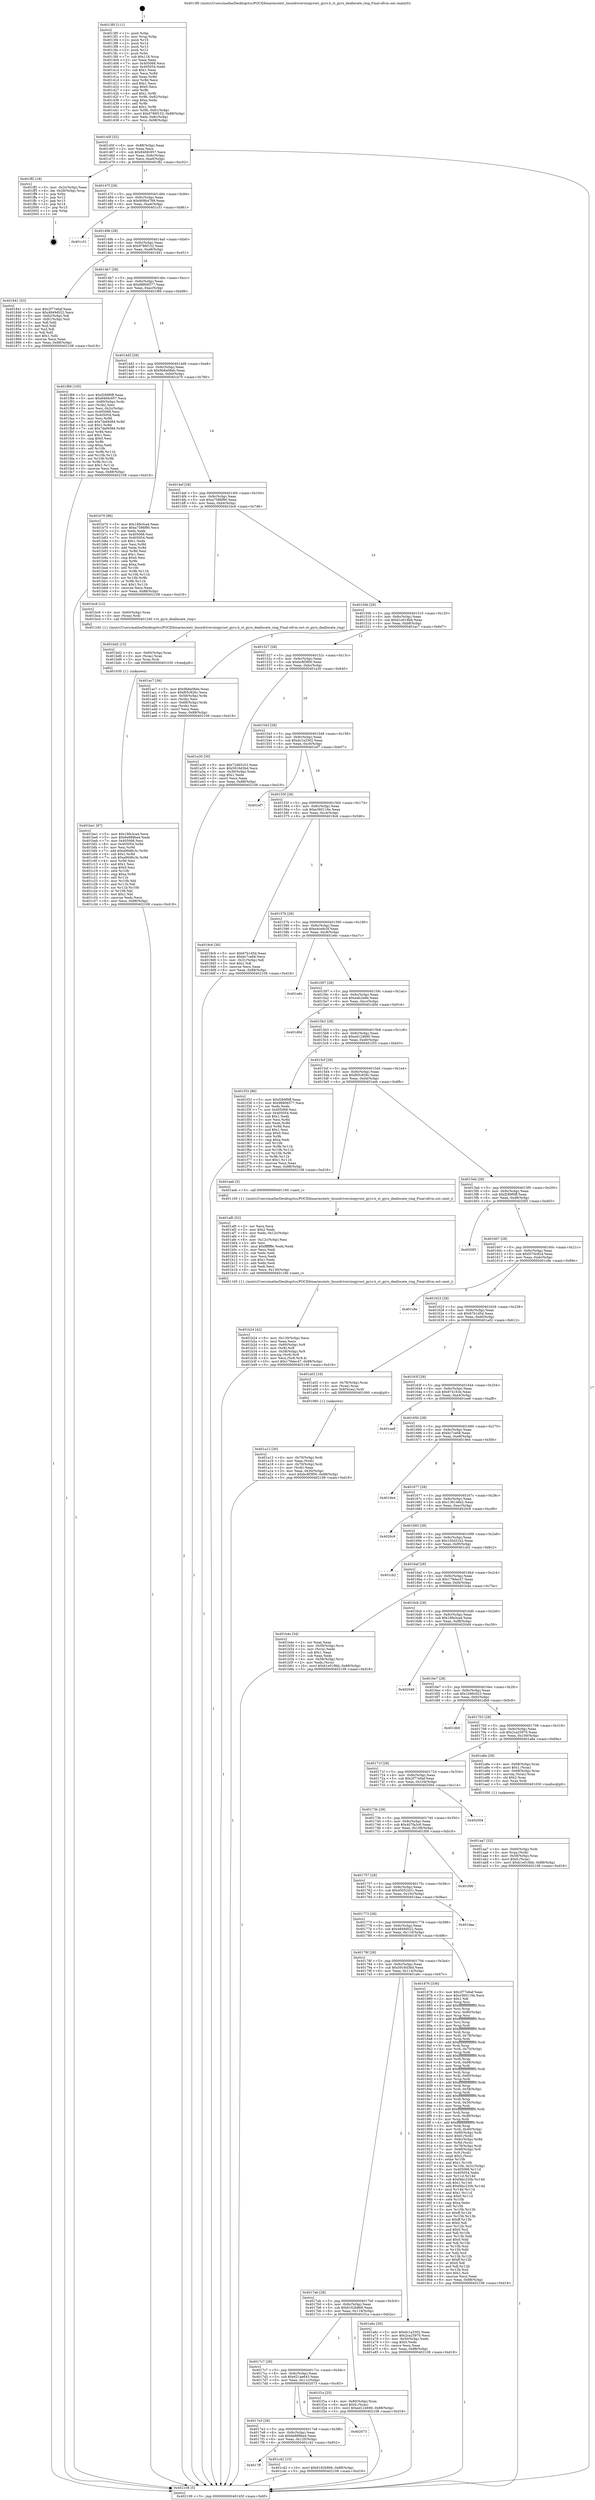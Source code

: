 digraph "0x4013f0" {
  label = "0x4013f0 (/mnt/c/Users/mathe/Desktop/tcc/POCII/binaries/extr_linuxdriversiiogyrost_gyro.h_st_gyro_deallocate_ring_Final-ollvm.out::main(0))"
  labelloc = "t"
  node[shape=record]

  Entry [label="",width=0.3,height=0.3,shape=circle,fillcolor=black,style=filled]
  "0x40145f" [label="{
     0x40145f [32]\l
     | [instrs]\l
     &nbsp;&nbsp;0x40145f \<+6\>: mov -0x88(%rbp),%eax\l
     &nbsp;&nbsp;0x401465 \<+2\>: mov %eax,%ecx\l
     &nbsp;&nbsp;0x401467 \<+6\>: sub $0x8469c957,%ecx\l
     &nbsp;&nbsp;0x40146d \<+6\>: mov %eax,-0x9c(%rbp)\l
     &nbsp;&nbsp;0x401473 \<+6\>: mov %ecx,-0xa0(%rbp)\l
     &nbsp;&nbsp;0x401479 \<+6\>: je 0000000000401ff2 \<main+0xc02\>\l
  }"]
  "0x401ff2" [label="{
     0x401ff2 [18]\l
     | [instrs]\l
     &nbsp;&nbsp;0x401ff2 \<+3\>: mov -0x2c(%rbp),%eax\l
     &nbsp;&nbsp;0x401ff5 \<+4\>: lea -0x28(%rbp),%rsp\l
     &nbsp;&nbsp;0x401ff9 \<+1\>: pop %rbx\l
     &nbsp;&nbsp;0x401ffa \<+2\>: pop %r12\l
     &nbsp;&nbsp;0x401ffc \<+2\>: pop %r13\l
     &nbsp;&nbsp;0x401ffe \<+2\>: pop %r14\l
     &nbsp;&nbsp;0x402000 \<+2\>: pop %r15\l
     &nbsp;&nbsp;0x402002 \<+1\>: pop %rbp\l
     &nbsp;&nbsp;0x402003 \<+1\>: ret\l
  }"]
  "0x40147f" [label="{
     0x40147f [28]\l
     | [instrs]\l
     &nbsp;&nbsp;0x40147f \<+5\>: jmp 0000000000401484 \<main+0x94\>\l
     &nbsp;&nbsp;0x401484 \<+6\>: mov -0x9c(%rbp),%eax\l
     &nbsp;&nbsp;0x40148a \<+5\>: sub $0x909b4789,%eax\l
     &nbsp;&nbsp;0x40148f \<+6\>: mov %eax,-0xa4(%rbp)\l
     &nbsp;&nbsp;0x401495 \<+6\>: je 0000000000401c51 \<main+0x861\>\l
  }"]
  Exit [label="",width=0.3,height=0.3,shape=circle,fillcolor=black,style=filled,peripheries=2]
  "0x401c51" [label="{
     0x401c51\l
  }", style=dashed]
  "0x40149b" [label="{
     0x40149b [28]\l
     | [instrs]\l
     &nbsp;&nbsp;0x40149b \<+5\>: jmp 00000000004014a0 \<main+0xb0\>\l
     &nbsp;&nbsp;0x4014a0 \<+6\>: mov -0x9c(%rbp),%eax\l
     &nbsp;&nbsp;0x4014a6 \<+5\>: sub $0x9786f152,%eax\l
     &nbsp;&nbsp;0x4014ab \<+6\>: mov %eax,-0xa8(%rbp)\l
     &nbsp;&nbsp;0x4014b1 \<+6\>: je 0000000000401841 \<main+0x451\>\l
  }"]
  "0x4017ff" [label="{
     0x4017ff\l
  }", style=dashed]
  "0x401841" [label="{
     0x401841 [53]\l
     | [instrs]\l
     &nbsp;&nbsp;0x401841 \<+5\>: mov $0x2f77e6af,%eax\l
     &nbsp;&nbsp;0x401846 \<+5\>: mov $0x4849d022,%ecx\l
     &nbsp;&nbsp;0x40184b \<+6\>: mov -0x82(%rbp),%dl\l
     &nbsp;&nbsp;0x401851 \<+7\>: mov -0x81(%rbp),%sil\l
     &nbsp;&nbsp;0x401858 \<+3\>: mov %dl,%dil\l
     &nbsp;&nbsp;0x40185b \<+3\>: and %sil,%dil\l
     &nbsp;&nbsp;0x40185e \<+3\>: xor %sil,%dl\l
     &nbsp;&nbsp;0x401861 \<+3\>: or %dl,%dil\l
     &nbsp;&nbsp;0x401864 \<+4\>: test $0x1,%dil\l
     &nbsp;&nbsp;0x401868 \<+3\>: cmovne %ecx,%eax\l
     &nbsp;&nbsp;0x40186b \<+6\>: mov %eax,-0x88(%rbp)\l
     &nbsp;&nbsp;0x401871 \<+5\>: jmp 0000000000402108 \<main+0xd18\>\l
  }"]
  "0x4014b7" [label="{
     0x4014b7 [28]\l
     | [instrs]\l
     &nbsp;&nbsp;0x4014b7 \<+5\>: jmp 00000000004014bc \<main+0xcc\>\l
     &nbsp;&nbsp;0x4014bc \<+6\>: mov -0x9c(%rbp),%eax\l
     &nbsp;&nbsp;0x4014c2 \<+5\>: sub $0x98806577,%eax\l
     &nbsp;&nbsp;0x4014c7 \<+6\>: mov %eax,-0xac(%rbp)\l
     &nbsp;&nbsp;0x4014cd \<+6\>: je 0000000000401f89 \<main+0xb99\>\l
  }"]
  "0x402108" [label="{
     0x402108 [5]\l
     | [instrs]\l
     &nbsp;&nbsp;0x402108 \<+5\>: jmp 000000000040145f \<main+0x6f\>\l
  }"]
  "0x4013f0" [label="{
     0x4013f0 [111]\l
     | [instrs]\l
     &nbsp;&nbsp;0x4013f0 \<+1\>: push %rbp\l
     &nbsp;&nbsp;0x4013f1 \<+3\>: mov %rsp,%rbp\l
     &nbsp;&nbsp;0x4013f4 \<+2\>: push %r15\l
     &nbsp;&nbsp;0x4013f6 \<+2\>: push %r14\l
     &nbsp;&nbsp;0x4013f8 \<+2\>: push %r13\l
     &nbsp;&nbsp;0x4013fa \<+2\>: push %r12\l
     &nbsp;&nbsp;0x4013fc \<+1\>: push %rbx\l
     &nbsp;&nbsp;0x4013fd \<+7\>: sub $0x118,%rsp\l
     &nbsp;&nbsp;0x401404 \<+2\>: xor %eax,%eax\l
     &nbsp;&nbsp;0x401406 \<+7\>: mov 0x405068,%ecx\l
     &nbsp;&nbsp;0x40140d \<+7\>: mov 0x405054,%edx\l
     &nbsp;&nbsp;0x401414 \<+3\>: sub $0x1,%eax\l
     &nbsp;&nbsp;0x401417 \<+3\>: mov %ecx,%r8d\l
     &nbsp;&nbsp;0x40141a \<+3\>: add %eax,%r8d\l
     &nbsp;&nbsp;0x40141d \<+4\>: imul %r8d,%ecx\l
     &nbsp;&nbsp;0x401421 \<+3\>: and $0x1,%ecx\l
     &nbsp;&nbsp;0x401424 \<+3\>: cmp $0x0,%ecx\l
     &nbsp;&nbsp;0x401427 \<+4\>: sete %r9b\l
     &nbsp;&nbsp;0x40142b \<+4\>: and $0x1,%r9b\l
     &nbsp;&nbsp;0x40142f \<+7\>: mov %r9b,-0x82(%rbp)\l
     &nbsp;&nbsp;0x401436 \<+3\>: cmp $0xa,%edx\l
     &nbsp;&nbsp;0x401439 \<+4\>: setl %r9b\l
     &nbsp;&nbsp;0x40143d \<+4\>: and $0x1,%r9b\l
     &nbsp;&nbsp;0x401441 \<+7\>: mov %r9b,-0x81(%rbp)\l
     &nbsp;&nbsp;0x401448 \<+10\>: movl $0x9786f152,-0x88(%rbp)\l
     &nbsp;&nbsp;0x401452 \<+6\>: mov %edi,-0x8c(%rbp)\l
     &nbsp;&nbsp;0x401458 \<+7\>: mov %rsi,-0x98(%rbp)\l
  }"]
  "0x401c42" [label="{
     0x401c42 [15]\l
     | [instrs]\l
     &nbsp;&nbsp;0x401c42 \<+10\>: movl $0x6162b866,-0x88(%rbp)\l
     &nbsp;&nbsp;0x401c4c \<+5\>: jmp 0000000000402108 \<main+0xd18\>\l
  }"]
  "0x401f89" [label="{
     0x401f89 [105]\l
     | [instrs]\l
     &nbsp;&nbsp;0x401f89 \<+5\>: mov $0xf289f0ff,%eax\l
     &nbsp;&nbsp;0x401f8e \<+5\>: mov $0x8469c957,%ecx\l
     &nbsp;&nbsp;0x401f93 \<+4\>: mov -0x80(%rbp),%rdx\l
     &nbsp;&nbsp;0x401f97 \<+2\>: mov (%rdx),%esi\l
     &nbsp;&nbsp;0x401f99 \<+3\>: mov %esi,-0x2c(%rbp)\l
     &nbsp;&nbsp;0x401f9c \<+7\>: mov 0x405068,%esi\l
     &nbsp;&nbsp;0x401fa3 \<+7\>: mov 0x405054,%edi\l
     &nbsp;&nbsp;0x401faa \<+3\>: mov %esi,%r8d\l
     &nbsp;&nbsp;0x401fad \<+7\>: add $0x7def4084,%r8d\l
     &nbsp;&nbsp;0x401fb4 \<+4\>: sub $0x1,%r8d\l
     &nbsp;&nbsp;0x401fb8 \<+7\>: sub $0x7def4084,%r8d\l
     &nbsp;&nbsp;0x401fbf \<+4\>: imul %r8d,%esi\l
     &nbsp;&nbsp;0x401fc3 \<+3\>: and $0x1,%esi\l
     &nbsp;&nbsp;0x401fc6 \<+3\>: cmp $0x0,%esi\l
     &nbsp;&nbsp;0x401fc9 \<+4\>: sete %r9b\l
     &nbsp;&nbsp;0x401fcd \<+3\>: cmp $0xa,%edi\l
     &nbsp;&nbsp;0x401fd0 \<+4\>: setl %r10b\l
     &nbsp;&nbsp;0x401fd4 \<+3\>: mov %r9b,%r11b\l
     &nbsp;&nbsp;0x401fd7 \<+3\>: and %r10b,%r11b\l
     &nbsp;&nbsp;0x401fda \<+3\>: xor %r10b,%r9b\l
     &nbsp;&nbsp;0x401fdd \<+3\>: or %r9b,%r11b\l
     &nbsp;&nbsp;0x401fe0 \<+4\>: test $0x1,%r11b\l
     &nbsp;&nbsp;0x401fe4 \<+3\>: cmovne %ecx,%eax\l
     &nbsp;&nbsp;0x401fe7 \<+6\>: mov %eax,-0x88(%rbp)\l
     &nbsp;&nbsp;0x401fed \<+5\>: jmp 0000000000402108 \<main+0xd18\>\l
  }"]
  "0x4014d3" [label="{
     0x4014d3 [28]\l
     | [instrs]\l
     &nbsp;&nbsp;0x4014d3 \<+5\>: jmp 00000000004014d8 \<main+0xe8\>\l
     &nbsp;&nbsp;0x4014d8 \<+6\>: mov -0x9c(%rbp),%eax\l
     &nbsp;&nbsp;0x4014de \<+5\>: sub $0x9b8a08eb,%eax\l
     &nbsp;&nbsp;0x4014e3 \<+6\>: mov %eax,-0xb0(%rbp)\l
     &nbsp;&nbsp;0x4014e9 \<+6\>: je 0000000000401b70 \<main+0x780\>\l
  }"]
  "0x4017e3" [label="{
     0x4017e3 [28]\l
     | [instrs]\l
     &nbsp;&nbsp;0x4017e3 \<+5\>: jmp 00000000004017e8 \<main+0x3f8\>\l
     &nbsp;&nbsp;0x4017e8 \<+6\>: mov -0x9c(%rbp),%eax\l
     &nbsp;&nbsp;0x4017ee \<+5\>: sub $0x6e888ba4,%eax\l
     &nbsp;&nbsp;0x4017f3 \<+6\>: mov %eax,-0x120(%rbp)\l
     &nbsp;&nbsp;0x4017f9 \<+6\>: je 0000000000401c42 \<main+0x852\>\l
  }"]
  "0x401b70" [label="{
     0x401b70 [86]\l
     | [instrs]\l
     &nbsp;&nbsp;0x401b70 \<+5\>: mov $0x18fe3ca4,%eax\l
     &nbsp;&nbsp;0x401b75 \<+5\>: mov $0xa7586f90,%ecx\l
     &nbsp;&nbsp;0x401b7a \<+2\>: xor %edx,%edx\l
     &nbsp;&nbsp;0x401b7c \<+7\>: mov 0x405068,%esi\l
     &nbsp;&nbsp;0x401b83 \<+7\>: mov 0x405054,%edi\l
     &nbsp;&nbsp;0x401b8a \<+3\>: sub $0x1,%edx\l
     &nbsp;&nbsp;0x401b8d \<+3\>: mov %esi,%r8d\l
     &nbsp;&nbsp;0x401b90 \<+3\>: add %edx,%r8d\l
     &nbsp;&nbsp;0x401b93 \<+4\>: imul %r8d,%esi\l
     &nbsp;&nbsp;0x401b97 \<+3\>: and $0x1,%esi\l
     &nbsp;&nbsp;0x401b9a \<+3\>: cmp $0x0,%esi\l
     &nbsp;&nbsp;0x401b9d \<+4\>: sete %r9b\l
     &nbsp;&nbsp;0x401ba1 \<+3\>: cmp $0xa,%edi\l
     &nbsp;&nbsp;0x401ba4 \<+4\>: setl %r10b\l
     &nbsp;&nbsp;0x401ba8 \<+3\>: mov %r9b,%r11b\l
     &nbsp;&nbsp;0x401bab \<+3\>: and %r10b,%r11b\l
     &nbsp;&nbsp;0x401bae \<+3\>: xor %r10b,%r9b\l
     &nbsp;&nbsp;0x401bb1 \<+3\>: or %r9b,%r11b\l
     &nbsp;&nbsp;0x401bb4 \<+4\>: test $0x1,%r11b\l
     &nbsp;&nbsp;0x401bb8 \<+3\>: cmovne %ecx,%eax\l
     &nbsp;&nbsp;0x401bbb \<+6\>: mov %eax,-0x88(%rbp)\l
     &nbsp;&nbsp;0x401bc1 \<+5\>: jmp 0000000000402108 \<main+0xd18\>\l
  }"]
  "0x4014ef" [label="{
     0x4014ef [28]\l
     | [instrs]\l
     &nbsp;&nbsp;0x4014ef \<+5\>: jmp 00000000004014f4 \<main+0x104\>\l
     &nbsp;&nbsp;0x4014f4 \<+6\>: mov -0x9c(%rbp),%eax\l
     &nbsp;&nbsp;0x4014fa \<+5\>: sub $0xa7586f90,%eax\l
     &nbsp;&nbsp;0x4014ff \<+6\>: mov %eax,-0xb4(%rbp)\l
     &nbsp;&nbsp;0x401505 \<+6\>: je 0000000000401bc6 \<main+0x7d6\>\l
  }"]
  "0x402073" [label="{
     0x402073\l
  }", style=dashed]
  "0x401bc6" [label="{
     0x401bc6 [12]\l
     | [instrs]\l
     &nbsp;&nbsp;0x401bc6 \<+4\>: mov -0x60(%rbp),%rax\l
     &nbsp;&nbsp;0x401bca \<+3\>: mov (%rax),%rdi\l
     &nbsp;&nbsp;0x401bcd \<+5\>: call 0000000000401240 \<st_gyro_deallocate_ring\>\l
     | [calls]\l
     &nbsp;&nbsp;0x401240 \{1\} (/mnt/c/Users/mathe/Desktop/tcc/POCII/binaries/extr_linuxdriversiiogyrost_gyro.h_st_gyro_deallocate_ring_Final-ollvm.out::st_gyro_deallocate_ring)\l
  }"]
  "0x40150b" [label="{
     0x40150b [28]\l
     | [instrs]\l
     &nbsp;&nbsp;0x40150b \<+5\>: jmp 0000000000401510 \<main+0x120\>\l
     &nbsp;&nbsp;0x401510 \<+6\>: mov -0x9c(%rbp),%eax\l
     &nbsp;&nbsp;0x401516 \<+5\>: sub $0xb1e018bb,%eax\l
     &nbsp;&nbsp;0x40151b \<+6\>: mov %eax,-0xb8(%rbp)\l
     &nbsp;&nbsp;0x401521 \<+6\>: je 0000000000401ac7 \<main+0x6d7\>\l
  }"]
  "0x4017c7" [label="{
     0x4017c7 [28]\l
     | [instrs]\l
     &nbsp;&nbsp;0x4017c7 \<+5\>: jmp 00000000004017cc \<main+0x3dc\>\l
     &nbsp;&nbsp;0x4017cc \<+6\>: mov -0x9c(%rbp),%eax\l
     &nbsp;&nbsp;0x4017d2 \<+5\>: sub $0x621ae643,%eax\l
     &nbsp;&nbsp;0x4017d7 \<+6\>: mov %eax,-0x11c(%rbp)\l
     &nbsp;&nbsp;0x4017dd \<+6\>: je 0000000000402073 \<main+0xc83\>\l
  }"]
  "0x401ac7" [label="{
     0x401ac7 [36]\l
     | [instrs]\l
     &nbsp;&nbsp;0x401ac7 \<+5\>: mov $0x9b8a08eb,%eax\l
     &nbsp;&nbsp;0x401acc \<+5\>: mov $0xf05c826c,%ecx\l
     &nbsp;&nbsp;0x401ad1 \<+4\>: mov -0x58(%rbp),%rdx\l
     &nbsp;&nbsp;0x401ad5 \<+2\>: mov (%rdx),%esi\l
     &nbsp;&nbsp;0x401ad7 \<+4\>: mov -0x68(%rbp),%rdx\l
     &nbsp;&nbsp;0x401adb \<+2\>: cmp (%rdx),%esi\l
     &nbsp;&nbsp;0x401add \<+3\>: cmovl %ecx,%eax\l
     &nbsp;&nbsp;0x401ae0 \<+6\>: mov %eax,-0x88(%rbp)\l
     &nbsp;&nbsp;0x401ae6 \<+5\>: jmp 0000000000402108 \<main+0xd18\>\l
  }"]
  "0x401527" [label="{
     0x401527 [28]\l
     | [instrs]\l
     &nbsp;&nbsp;0x401527 \<+5\>: jmp 000000000040152c \<main+0x13c\>\l
     &nbsp;&nbsp;0x40152c \<+6\>: mov -0x9c(%rbp),%eax\l
     &nbsp;&nbsp;0x401532 \<+5\>: sub $0xbc8f3f00,%eax\l
     &nbsp;&nbsp;0x401537 \<+6\>: mov %eax,-0xbc(%rbp)\l
     &nbsp;&nbsp;0x40153d \<+6\>: je 0000000000401a30 \<main+0x640\>\l
  }"]
  "0x401f1a" [label="{
     0x401f1a [25]\l
     | [instrs]\l
     &nbsp;&nbsp;0x401f1a \<+4\>: mov -0x80(%rbp),%rax\l
     &nbsp;&nbsp;0x401f1e \<+6\>: movl $0x0,(%rax)\l
     &nbsp;&nbsp;0x401f24 \<+10\>: movl $0xed124690,-0x88(%rbp)\l
     &nbsp;&nbsp;0x401f2e \<+5\>: jmp 0000000000402108 \<main+0xd18\>\l
  }"]
  "0x401a30" [label="{
     0x401a30 [30]\l
     | [instrs]\l
     &nbsp;&nbsp;0x401a30 \<+5\>: mov $0x72d65c53,%eax\l
     &nbsp;&nbsp;0x401a35 \<+5\>: mov $0x5916d3bd,%ecx\l
     &nbsp;&nbsp;0x401a3a \<+3\>: mov -0x30(%rbp),%edx\l
     &nbsp;&nbsp;0x401a3d \<+3\>: cmp $0x1,%edx\l
     &nbsp;&nbsp;0x401a40 \<+3\>: cmovl %ecx,%eax\l
     &nbsp;&nbsp;0x401a43 \<+6\>: mov %eax,-0x88(%rbp)\l
     &nbsp;&nbsp;0x401a49 \<+5\>: jmp 0000000000402108 \<main+0xd18\>\l
  }"]
  "0x401543" [label="{
     0x401543 [28]\l
     | [instrs]\l
     &nbsp;&nbsp;0x401543 \<+5\>: jmp 0000000000401548 \<main+0x158\>\l
     &nbsp;&nbsp;0x401548 \<+6\>: mov -0x9c(%rbp),%eax\l
     &nbsp;&nbsp;0x40154e \<+5\>: sub $0xdc1a3302,%eax\l
     &nbsp;&nbsp;0x401553 \<+6\>: mov %eax,-0xc0(%rbp)\l
     &nbsp;&nbsp;0x401559 \<+6\>: je 0000000000401ef7 \<main+0xb07\>\l
  }"]
  "0x401be1" [label="{
     0x401be1 [97]\l
     | [instrs]\l
     &nbsp;&nbsp;0x401be1 \<+5\>: mov $0x18fe3ca4,%ecx\l
     &nbsp;&nbsp;0x401be6 \<+5\>: mov $0x6e888ba4,%edx\l
     &nbsp;&nbsp;0x401beb \<+7\>: mov 0x405068,%esi\l
     &nbsp;&nbsp;0x401bf2 \<+8\>: mov 0x405054,%r8d\l
     &nbsp;&nbsp;0x401bfa \<+3\>: mov %esi,%r9d\l
     &nbsp;&nbsp;0x401bfd \<+7\>: add $0xa90d6c3c,%r9d\l
     &nbsp;&nbsp;0x401c04 \<+4\>: sub $0x1,%r9d\l
     &nbsp;&nbsp;0x401c08 \<+7\>: sub $0xa90d6c3c,%r9d\l
     &nbsp;&nbsp;0x401c0f \<+4\>: imul %r9d,%esi\l
     &nbsp;&nbsp;0x401c13 \<+3\>: and $0x1,%esi\l
     &nbsp;&nbsp;0x401c16 \<+3\>: cmp $0x0,%esi\l
     &nbsp;&nbsp;0x401c19 \<+4\>: sete %r10b\l
     &nbsp;&nbsp;0x401c1d \<+4\>: cmp $0xa,%r8d\l
     &nbsp;&nbsp;0x401c21 \<+4\>: setl %r11b\l
     &nbsp;&nbsp;0x401c25 \<+3\>: mov %r10b,%bl\l
     &nbsp;&nbsp;0x401c28 \<+3\>: and %r11b,%bl\l
     &nbsp;&nbsp;0x401c2b \<+3\>: xor %r11b,%r10b\l
     &nbsp;&nbsp;0x401c2e \<+3\>: or %r10b,%bl\l
     &nbsp;&nbsp;0x401c31 \<+3\>: test $0x1,%bl\l
     &nbsp;&nbsp;0x401c34 \<+3\>: cmovne %edx,%ecx\l
     &nbsp;&nbsp;0x401c37 \<+6\>: mov %ecx,-0x88(%rbp)\l
     &nbsp;&nbsp;0x401c3d \<+5\>: jmp 0000000000402108 \<main+0xd18\>\l
  }"]
  "0x401ef7" [label="{
     0x401ef7\l
  }", style=dashed]
  "0x40155f" [label="{
     0x40155f [28]\l
     | [instrs]\l
     &nbsp;&nbsp;0x40155f \<+5\>: jmp 0000000000401564 \<main+0x174\>\l
     &nbsp;&nbsp;0x401564 \<+6\>: mov -0x9c(%rbp),%eax\l
     &nbsp;&nbsp;0x40156a \<+5\>: sub $0xe360116e,%eax\l
     &nbsp;&nbsp;0x40156f \<+6\>: mov %eax,-0xc4(%rbp)\l
     &nbsp;&nbsp;0x401575 \<+6\>: je 00000000004019c6 \<main+0x5d6\>\l
  }"]
  "0x401bd2" [label="{
     0x401bd2 [15]\l
     | [instrs]\l
     &nbsp;&nbsp;0x401bd2 \<+4\>: mov -0x60(%rbp),%rax\l
     &nbsp;&nbsp;0x401bd6 \<+3\>: mov (%rax),%rax\l
     &nbsp;&nbsp;0x401bd9 \<+3\>: mov %rax,%rdi\l
     &nbsp;&nbsp;0x401bdc \<+5\>: call 0000000000401030 \<free@plt\>\l
     | [calls]\l
     &nbsp;&nbsp;0x401030 \{1\} (unknown)\l
  }"]
  "0x4019c6" [label="{
     0x4019c6 [30]\l
     | [instrs]\l
     &nbsp;&nbsp;0x4019c6 \<+5\>: mov $0x67b1d5d,%eax\l
     &nbsp;&nbsp;0x4019cb \<+5\>: mov $0xbc7ce68,%ecx\l
     &nbsp;&nbsp;0x4019d0 \<+3\>: mov -0x31(%rbp),%dl\l
     &nbsp;&nbsp;0x4019d3 \<+3\>: test $0x1,%dl\l
     &nbsp;&nbsp;0x4019d6 \<+3\>: cmovne %ecx,%eax\l
     &nbsp;&nbsp;0x4019d9 \<+6\>: mov %eax,-0x88(%rbp)\l
     &nbsp;&nbsp;0x4019df \<+5\>: jmp 0000000000402108 \<main+0xd18\>\l
  }"]
  "0x40157b" [label="{
     0x40157b [28]\l
     | [instrs]\l
     &nbsp;&nbsp;0x40157b \<+5\>: jmp 0000000000401580 \<main+0x190\>\l
     &nbsp;&nbsp;0x401580 \<+6\>: mov -0x9c(%rbp),%eax\l
     &nbsp;&nbsp;0x401586 \<+5\>: sub $0xe4ce8c5f,%eax\l
     &nbsp;&nbsp;0x40158b \<+6\>: mov %eax,-0xc8(%rbp)\l
     &nbsp;&nbsp;0x401591 \<+6\>: je 0000000000401e6c \<main+0xa7c\>\l
  }"]
  "0x401b24" [label="{
     0x401b24 [42]\l
     | [instrs]\l
     &nbsp;&nbsp;0x401b24 \<+6\>: mov -0x130(%rbp),%ecx\l
     &nbsp;&nbsp;0x401b2a \<+3\>: imul %eax,%ecx\l
     &nbsp;&nbsp;0x401b2d \<+4\>: mov -0x60(%rbp),%r8\l
     &nbsp;&nbsp;0x401b31 \<+3\>: mov (%r8),%r8\l
     &nbsp;&nbsp;0x401b34 \<+4\>: mov -0x58(%rbp),%r9\l
     &nbsp;&nbsp;0x401b38 \<+3\>: movslq (%r9),%r9\l
     &nbsp;&nbsp;0x401b3b \<+4\>: mov %ecx,(%r8,%r9,4)\l
     &nbsp;&nbsp;0x401b3f \<+10\>: movl $0x179dec47,-0x88(%rbp)\l
     &nbsp;&nbsp;0x401b49 \<+5\>: jmp 0000000000402108 \<main+0xd18\>\l
  }"]
  "0x401e6c" [label="{
     0x401e6c\l
  }", style=dashed]
  "0x401597" [label="{
     0x401597 [28]\l
     | [instrs]\l
     &nbsp;&nbsp;0x401597 \<+5\>: jmp 000000000040159c \<main+0x1ac\>\l
     &nbsp;&nbsp;0x40159c \<+6\>: mov -0x9c(%rbp),%eax\l
     &nbsp;&nbsp;0x4015a2 \<+5\>: sub $0xeafc2e8e,%eax\l
     &nbsp;&nbsp;0x4015a7 \<+6\>: mov %eax,-0xcc(%rbp)\l
     &nbsp;&nbsp;0x4015ad \<+6\>: je 0000000000401d0d \<main+0x91d\>\l
  }"]
  "0x401af0" [label="{
     0x401af0 [52]\l
     | [instrs]\l
     &nbsp;&nbsp;0x401af0 \<+2\>: xor %ecx,%ecx\l
     &nbsp;&nbsp;0x401af2 \<+5\>: mov $0x2,%edx\l
     &nbsp;&nbsp;0x401af7 \<+6\>: mov %edx,-0x12c(%rbp)\l
     &nbsp;&nbsp;0x401afd \<+1\>: cltd\l
     &nbsp;&nbsp;0x401afe \<+6\>: mov -0x12c(%rbp),%esi\l
     &nbsp;&nbsp;0x401b04 \<+2\>: idiv %esi\l
     &nbsp;&nbsp;0x401b06 \<+6\>: imul $0xfffffffe,%edx,%edx\l
     &nbsp;&nbsp;0x401b0c \<+2\>: mov %ecx,%edi\l
     &nbsp;&nbsp;0x401b0e \<+2\>: sub %edx,%edi\l
     &nbsp;&nbsp;0x401b10 \<+2\>: mov %ecx,%edx\l
     &nbsp;&nbsp;0x401b12 \<+3\>: sub $0x1,%edx\l
     &nbsp;&nbsp;0x401b15 \<+2\>: add %edx,%edi\l
     &nbsp;&nbsp;0x401b17 \<+2\>: sub %edi,%ecx\l
     &nbsp;&nbsp;0x401b19 \<+6\>: mov %ecx,-0x130(%rbp)\l
     &nbsp;&nbsp;0x401b1f \<+5\>: call 0000000000401160 \<next_i\>\l
     | [calls]\l
     &nbsp;&nbsp;0x401160 \{1\} (/mnt/c/Users/mathe/Desktop/tcc/POCII/binaries/extr_linuxdriversiiogyrost_gyro.h_st_gyro_deallocate_ring_Final-ollvm.out::next_i)\l
  }"]
  "0x401d0d" [label="{
     0x401d0d\l
  }", style=dashed]
  "0x4015b3" [label="{
     0x4015b3 [28]\l
     | [instrs]\l
     &nbsp;&nbsp;0x4015b3 \<+5\>: jmp 00000000004015b8 \<main+0x1c8\>\l
     &nbsp;&nbsp;0x4015b8 \<+6\>: mov -0x9c(%rbp),%eax\l
     &nbsp;&nbsp;0x4015be \<+5\>: sub $0xed124690,%eax\l
     &nbsp;&nbsp;0x4015c3 \<+6\>: mov %eax,-0xd0(%rbp)\l
     &nbsp;&nbsp;0x4015c9 \<+6\>: je 0000000000401f33 \<main+0xb43\>\l
  }"]
  "0x401aa7" [label="{
     0x401aa7 [32]\l
     | [instrs]\l
     &nbsp;&nbsp;0x401aa7 \<+4\>: mov -0x60(%rbp),%rdi\l
     &nbsp;&nbsp;0x401aab \<+3\>: mov %rax,(%rdi)\l
     &nbsp;&nbsp;0x401aae \<+4\>: mov -0x58(%rbp),%rax\l
     &nbsp;&nbsp;0x401ab2 \<+6\>: movl $0x0,(%rax)\l
     &nbsp;&nbsp;0x401ab8 \<+10\>: movl $0xb1e018bb,-0x88(%rbp)\l
     &nbsp;&nbsp;0x401ac2 \<+5\>: jmp 0000000000402108 \<main+0xd18\>\l
  }"]
  "0x401f33" [label="{
     0x401f33 [86]\l
     | [instrs]\l
     &nbsp;&nbsp;0x401f33 \<+5\>: mov $0xf289f0ff,%eax\l
     &nbsp;&nbsp;0x401f38 \<+5\>: mov $0x98806577,%ecx\l
     &nbsp;&nbsp;0x401f3d \<+2\>: xor %edx,%edx\l
     &nbsp;&nbsp;0x401f3f \<+7\>: mov 0x405068,%esi\l
     &nbsp;&nbsp;0x401f46 \<+7\>: mov 0x405054,%edi\l
     &nbsp;&nbsp;0x401f4d \<+3\>: sub $0x1,%edx\l
     &nbsp;&nbsp;0x401f50 \<+3\>: mov %esi,%r8d\l
     &nbsp;&nbsp;0x401f53 \<+3\>: add %edx,%r8d\l
     &nbsp;&nbsp;0x401f56 \<+4\>: imul %r8d,%esi\l
     &nbsp;&nbsp;0x401f5a \<+3\>: and $0x1,%esi\l
     &nbsp;&nbsp;0x401f5d \<+3\>: cmp $0x0,%esi\l
     &nbsp;&nbsp;0x401f60 \<+4\>: sete %r9b\l
     &nbsp;&nbsp;0x401f64 \<+3\>: cmp $0xa,%edi\l
     &nbsp;&nbsp;0x401f67 \<+4\>: setl %r10b\l
     &nbsp;&nbsp;0x401f6b \<+3\>: mov %r9b,%r11b\l
     &nbsp;&nbsp;0x401f6e \<+3\>: and %r10b,%r11b\l
     &nbsp;&nbsp;0x401f71 \<+3\>: xor %r10b,%r9b\l
     &nbsp;&nbsp;0x401f74 \<+3\>: or %r9b,%r11b\l
     &nbsp;&nbsp;0x401f77 \<+4\>: test $0x1,%r11b\l
     &nbsp;&nbsp;0x401f7b \<+3\>: cmovne %ecx,%eax\l
     &nbsp;&nbsp;0x401f7e \<+6\>: mov %eax,-0x88(%rbp)\l
     &nbsp;&nbsp;0x401f84 \<+5\>: jmp 0000000000402108 \<main+0xd18\>\l
  }"]
  "0x4015cf" [label="{
     0x4015cf [28]\l
     | [instrs]\l
     &nbsp;&nbsp;0x4015cf \<+5\>: jmp 00000000004015d4 \<main+0x1e4\>\l
     &nbsp;&nbsp;0x4015d4 \<+6\>: mov -0x9c(%rbp),%eax\l
     &nbsp;&nbsp;0x4015da \<+5\>: sub $0xf05c826c,%eax\l
     &nbsp;&nbsp;0x4015df \<+6\>: mov %eax,-0xd4(%rbp)\l
     &nbsp;&nbsp;0x4015e5 \<+6\>: je 0000000000401aeb \<main+0x6fb\>\l
  }"]
  "0x4017ab" [label="{
     0x4017ab [28]\l
     | [instrs]\l
     &nbsp;&nbsp;0x4017ab \<+5\>: jmp 00000000004017b0 \<main+0x3c0\>\l
     &nbsp;&nbsp;0x4017b0 \<+6\>: mov -0x9c(%rbp),%eax\l
     &nbsp;&nbsp;0x4017b6 \<+5\>: sub $0x6162b866,%eax\l
     &nbsp;&nbsp;0x4017bb \<+6\>: mov %eax,-0x118(%rbp)\l
     &nbsp;&nbsp;0x4017c1 \<+6\>: je 0000000000401f1a \<main+0xb2a\>\l
  }"]
  "0x401aeb" [label="{
     0x401aeb [5]\l
     | [instrs]\l
     &nbsp;&nbsp;0x401aeb \<+5\>: call 0000000000401160 \<next_i\>\l
     | [calls]\l
     &nbsp;&nbsp;0x401160 \{1\} (/mnt/c/Users/mathe/Desktop/tcc/POCII/binaries/extr_linuxdriversiiogyrost_gyro.h_st_gyro_deallocate_ring_Final-ollvm.out::next_i)\l
  }"]
  "0x4015eb" [label="{
     0x4015eb [28]\l
     | [instrs]\l
     &nbsp;&nbsp;0x4015eb \<+5\>: jmp 00000000004015f0 \<main+0x200\>\l
     &nbsp;&nbsp;0x4015f0 \<+6\>: mov -0x9c(%rbp),%eax\l
     &nbsp;&nbsp;0x4015f6 \<+5\>: sub $0xf289f0ff,%eax\l
     &nbsp;&nbsp;0x4015fb \<+6\>: mov %eax,-0xd8(%rbp)\l
     &nbsp;&nbsp;0x401601 \<+6\>: je 00000000004020f3 \<main+0xd03\>\l
  }"]
  "0x401a6c" [label="{
     0x401a6c [30]\l
     | [instrs]\l
     &nbsp;&nbsp;0x401a6c \<+5\>: mov $0xdc1a3302,%eax\l
     &nbsp;&nbsp;0x401a71 \<+5\>: mov $0x2ca25970,%ecx\l
     &nbsp;&nbsp;0x401a76 \<+3\>: mov -0x30(%rbp),%edx\l
     &nbsp;&nbsp;0x401a79 \<+3\>: cmp $0x0,%edx\l
     &nbsp;&nbsp;0x401a7c \<+3\>: cmove %ecx,%eax\l
     &nbsp;&nbsp;0x401a7f \<+6\>: mov %eax,-0x88(%rbp)\l
     &nbsp;&nbsp;0x401a85 \<+5\>: jmp 0000000000402108 \<main+0xd18\>\l
  }"]
  "0x4020f3" [label="{
     0x4020f3\l
  }", style=dashed]
  "0x401607" [label="{
     0x401607 [28]\l
     | [instrs]\l
     &nbsp;&nbsp;0x401607 \<+5\>: jmp 000000000040160c \<main+0x21c\>\l
     &nbsp;&nbsp;0x40160c \<+6\>: mov -0x9c(%rbp),%eax\l
     &nbsp;&nbsp;0x401612 \<+5\>: sub $0xf370c824,%eax\l
     &nbsp;&nbsp;0x401617 \<+6\>: mov %eax,-0xdc(%rbp)\l
     &nbsp;&nbsp;0x40161d \<+6\>: je 0000000000401c8e \<main+0x89e\>\l
  }"]
  "0x401a12" [label="{
     0x401a12 [30]\l
     | [instrs]\l
     &nbsp;&nbsp;0x401a12 \<+4\>: mov -0x70(%rbp),%rdi\l
     &nbsp;&nbsp;0x401a16 \<+2\>: mov %eax,(%rdi)\l
     &nbsp;&nbsp;0x401a18 \<+4\>: mov -0x70(%rbp),%rdi\l
     &nbsp;&nbsp;0x401a1c \<+2\>: mov (%rdi),%eax\l
     &nbsp;&nbsp;0x401a1e \<+3\>: mov %eax,-0x30(%rbp)\l
     &nbsp;&nbsp;0x401a21 \<+10\>: movl $0xbc8f3f00,-0x88(%rbp)\l
     &nbsp;&nbsp;0x401a2b \<+5\>: jmp 0000000000402108 \<main+0xd18\>\l
  }"]
  "0x401c8e" [label="{
     0x401c8e\l
  }", style=dashed]
  "0x401623" [label="{
     0x401623 [28]\l
     | [instrs]\l
     &nbsp;&nbsp;0x401623 \<+5\>: jmp 0000000000401628 \<main+0x238\>\l
     &nbsp;&nbsp;0x401628 \<+6\>: mov -0x9c(%rbp),%eax\l
     &nbsp;&nbsp;0x40162e \<+5\>: sub $0x67b1d5d,%eax\l
     &nbsp;&nbsp;0x401633 \<+6\>: mov %eax,-0xe0(%rbp)\l
     &nbsp;&nbsp;0x401639 \<+6\>: je 0000000000401a02 \<main+0x612\>\l
  }"]
  "0x40178f" [label="{
     0x40178f [28]\l
     | [instrs]\l
     &nbsp;&nbsp;0x40178f \<+5\>: jmp 0000000000401794 \<main+0x3a4\>\l
     &nbsp;&nbsp;0x401794 \<+6\>: mov -0x9c(%rbp),%eax\l
     &nbsp;&nbsp;0x40179a \<+5\>: sub $0x5916d3bd,%eax\l
     &nbsp;&nbsp;0x40179f \<+6\>: mov %eax,-0x114(%rbp)\l
     &nbsp;&nbsp;0x4017a5 \<+6\>: je 0000000000401a6c \<main+0x67c\>\l
  }"]
  "0x401a02" [label="{
     0x401a02 [16]\l
     | [instrs]\l
     &nbsp;&nbsp;0x401a02 \<+4\>: mov -0x78(%rbp),%rax\l
     &nbsp;&nbsp;0x401a06 \<+3\>: mov (%rax),%rax\l
     &nbsp;&nbsp;0x401a09 \<+4\>: mov 0x8(%rax),%rdi\l
     &nbsp;&nbsp;0x401a0d \<+5\>: call 0000000000401060 \<atoi@plt\>\l
     | [calls]\l
     &nbsp;&nbsp;0x401060 \{1\} (unknown)\l
  }"]
  "0x40163f" [label="{
     0x40163f [28]\l
     | [instrs]\l
     &nbsp;&nbsp;0x40163f \<+5\>: jmp 0000000000401644 \<main+0x254\>\l
     &nbsp;&nbsp;0x401644 \<+6\>: mov -0x9c(%rbp),%eax\l
     &nbsp;&nbsp;0x40164a \<+5\>: sub $0x974163e,%eax\l
     &nbsp;&nbsp;0x40164f \<+6\>: mov %eax,-0xe4(%rbp)\l
     &nbsp;&nbsp;0x401655 \<+6\>: je 0000000000401ee8 \<main+0xaf8\>\l
  }"]
  "0x401876" [label="{
     0x401876 [336]\l
     | [instrs]\l
     &nbsp;&nbsp;0x401876 \<+5\>: mov $0x2f77e6af,%eax\l
     &nbsp;&nbsp;0x40187b \<+5\>: mov $0xe360116e,%ecx\l
     &nbsp;&nbsp;0x401880 \<+2\>: mov $0x1,%dl\l
     &nbsp;&nbsp;0x401882 \<+3\>: mov %rsp,%rsi\l
     &nbsp;&nbsp;0x401885 \<+4\>: add $0xfffffffffffffff0,%rsi\l
     &nbsp;&nbsp;0x401889 \<+3\>: mov %rsi,%rsp\l
     &nbsp;&nbsp;0x40188c \<+4\>: mov %rsi,-0x80(%rbp)\l
     &nbsp;&nbsp;0x401890 \<+3\>: mov %rsp,%rsi\l
     &nbsp;&nbsp;0x401893 \<+4\>: add $0xfffffffffffffff0,%rsi\l
     &nbsp;&nbsp;0x401897 \<+3\>: mov %rsi,%rsp\l
     &nbsp;&nbsp;0x40189a \<+3\>: mov %rsp,%rdi\l
     &nbsp;&nbsp;0x40189d \<+4\>: add $0xfffffffffffffff0,%rdi\l
     &nbsp;&nbsp;0x4018a1 \<+3\>: mov %rdi,%rsp\l
     &nbsp;&nbsp;0x4018a4 \<+4\>: mov %rdi,-0x78(%rbp)\l
     &nbsp;&nbsp;0x4018a8 \<+3\>: mov %rsp,%rdi\l
     &nbsp;&nbsp;0x4018ab \<+4\>: add $0xfffffffffffffff0,%rdi\l
     &nbsp;&nbsp;0x4018af \<+3\>: mov %rdi,%rsp\l
     &nbsp;&nbsp;0x4018b2 \<+4\>: mov %rdi,-0x70(%rbp)\l
     &nbsp;&nbsp;0x4018b6 \<+3\>: mov %rsp,%rdi\l
     &nbsp;&nbsp;0x4018b9 \<+4\>: add $0xfffffffffffffff0,%rdi\l
     &nbsp;&nbsp;0x4018bd \<+3\>: mov %rdi,%rsp\l
     &nbsp;&nbsp;0x4018c0 \<+4\>: mov %rdi,-0x68(%rbp)\l
     &nbsp;&nbsp;0x4018c4 \<+3\>: mov %rsp,%rdi\l
     &nbsp;&nbsp;0x4018c7 \<+4\>: add $0xfffffffffffffff0,%rdi\l
     &nbsp;&nbsp;0x4018cb \<+3\>: mov %rdi,%rsp\l
     &nbsp;&nbsp;0x4018ce \<+4\>: mov %rdi,-0x60(%rbp)\l
     &nbsp;&nbsp;0x4018d2 \<+3\>: mov %rsp,%rdi\l
     &nbsp;&nbsp;0x4018d5 \<+4\>: add $0xfffffffffffffff0,%rdi\l
     &nbsp;&nbsp;0x4018d9 \<+3\>: mov %rdi,%rsp\l
     &nbsp;&nbsp;0x4018dc \<+4\>: mov %rdi,-0x58(%rbp)\l
     &nbsp;&nbsp;0x4018e0 \<+3\>: mov %rsp,%rdi\l
     &nbsp;&nbsp;0x4018e3 \<+4\>: add $0xfffffffffffffff0,%rdi\l
     &nbsp;&nbsp;0x4018e7 \<+3\>: mov %rdi,%rsp\l
     &nbsp;&nbsp;0x4018ea \<+4\>: mov %rdi,-0x50(%rbp)\l
     &nbsp;&nbsp;0x4018ee \<+3\>: mov %rsp,%rdi\l
     &nbsp;&nbsp;0x4018f1 \<+4\>: add $0xfffffffffffffff0,%rdi\l
     &nbsp;&nbsp;0x4018f5 \<+3\>: mov %rdi,%rsp\l
     &nbsp;&nbsp;0x4018f8 \<+4\>: mov %rdi,-0x48(%rbp)\l
     &nbsp;&nbsp;0x4018fc \<+3\>: mov %rsp,%rdi\l
     &nbsp;&nbsp;0x4018ff \<+4\>: add $0xfffffffffffffff0,%rdi\l
     &nbsp;&nbsp;0x401903 \<+3\>: mov %rdi,%rsp\l
     &nbsp;&nbsp;0x401906 \<+4\>: mov %rdi,-0x40(%rbp)\l
     &nbsp;&nbsp;0x40190a \<+4\>: mov -0x80(%rbp),%rdi\l
     &nbsp;&nbsp;0x40190e \<+6\>: movl $0x0,(%rdi)\l
     &nbsp;&nbsp;0x401914 \<+7\>: mov -0x8c(%rbp),%r8d\l
     &nbsp;&nbsp;0x40191b \<+3\>: mov %r8d,(%rsi)\l
     &nbsp;&nbsp;0x40191e \<+4\>: mov -0x78(%rbp),%rdi\l
     &nbsp;&nbsp;0x401922 \<+7\>: mov -0x98(%rbp),%r9\l
     &nbsp;&nbsp;0x401929 \<+3\>: mov %r9,(%rdi)\l
     &nbsp;&nbsp;0x40192c \<+3\>: cmpl $0x2,(%rsi)\l
     &nbsp;&nbsp;0x40192f \<+4\>: setne %r10b\l
     &nbsp;&nbsp;0x401933 \<+4\>: and $0x1,%r10b\l
     &nbsp;&nbsp;0x401937 \<+4\>: mov %r10b,-0x31(%rbp)\l
     &nbsp;&nbsp;0x40193b \<+8\>: mov 0x405068,%r11d\l
     &nbsp;&nbsp;0x401943 \<+7\>: mov 0x405054,%ebx\l
     &nbsp;&nbsp;0x40194a \<+3\>: mov %r11d,%r14d\l
     &nbsp;&nbsp;0x40194d \<+7\>: sub $0xf4bc220b,%r14d\l
     &nbsp;&nbsp;0x401954 \<+4\>: sub $0x1,%r14d\l
     &nbsp;&nbsp;0x401958 \<+7\>: add $0xf4bc220b,%r14d\l
     &nbsp;&nbsp;0x40195f \<+4\>: imul %r14d,%r11d\l
     &nbsp;&nbsp;0x401963 \<+4\>: and $0x1,%r11d\l
     &nbsp;&nbsp;0x401967 \<+4\>: cmp $0x0,%r11d\l
     &nbsp;&nbsp;0x40196b \<+4\>: sete %r10b\l
     &nbsp;&nbsp;0x40196f \<+3\>: cmp $0xa,%ebx\l
     &nbsp;&nbsp;0x401972 \<+4\>: setl %r15b\l
     &nbsp;&nbsp;0x401976 \<+3\>: mov %r10b,%r12b\l
     &nbsp;&nbsp;0x401979 \<+4\>: xor $0xff,%r12b\l
     &nbsp;&nbsp;0x40197d \<+3\>: mov %r15b,%r13b\l
     &nbsp;&nbsp;0x401980 \<+4\>: xor $0xff,%r13b\l
     &nbsp;&nbsp;0x401984 \<+3\>: xor $0x0,%dl\l
     &nbsp;&nbsp;0x401987 \<+3\>: mov %r12b,%sil\l
     &nbsp;&nbsp;0x40198a \<+4\>: and $0x0,%sil\l
     &nbsp;&nbsp;0x40198e \<+3\>: and %dl,%r10b\l
     &nbsp;&nbsp;0x401991 \<+3\>: mov %r13b,%dil\l
     &nbsp;&nbsp;0x401994 \<+4\>: and $0x0,%dil\l
     &nbsp;&nbsp;0x401998 \<+3\>: and %dl,%r15b\l
     &nbsp;&nbsp;0x40199b \<+3\>: or %r10b,%sil\l
     &nbsp;&nbsp;0x40199e \<+3\>: or %r15b,%dil\l
     &nbsp;&nbsp;0x4019a1 \<+3\>: xor %dil,%sil\l
     &nbsp;&nbsp;0x4019a4 \<+3\>: or %r13b,%r12b\l
     &nbsp;&nbsp;0x4019a7 \<+4\>: xor $0xff,%r12b\l
     &nbsp;&nbsp;0x4019ab \<+3\>: or $0x0,%dl\l
     &nbsp;&nbsp;0x4019ae \<+3\>: and %dl,%r12b\l
     &nbsp;&nbsp;0x4019b1 \<+3\>: or %r12b,%sil\l
     &nbsp;&nbsp;0x4019b4 \<+4\>: test $0x1,%sil\l
     &nbsp;&nbsp;0x4019b8 \<+3\>: cmovne %ecx,%eax\l
     &nbsp;&nbsp;0x4019bb \<+6\>: mov %eax,-0x88(%rbp)\l
     &nbsp;&nbsp;0x4019c1 \<+5\>: jmp 0000000000402108 \<main+0xd18\>\l
  }"]
  "0x401ee8" [label="{
     0x401ee8\l
  }", style=dashed]
  "0x40165b" [label="{
     0x40165b [28]\l
     | [instrs]\l
     &nbsp;&nbsp;0x40165b \<+5\>: jmp 0000000000401660 \<main+0x270\>\l
     &nbsp;&nbsp;0x401660 \<+6\>: mov -0x9c(%rbp),%eax\l
     &nbsp;&nbsp;0x401666 \<+5\>: sub $0xbc7ce68,%eax\l
     &nbsp;&nbsp;0x40166b \<+6\>: mov %eax,-0xe8(%rbp)\l
     &nbsp;&nbsp;0x401671 \<+6\>: je 00000000004019e4 \<main+0x5f4\>\l
  }"]
  "0x401773" [label="{
     0x401773 [28]\l
     | [instrs]\l
     &nbsp;&nbsp;0x401773 \<+5\>: jmp 0000000000401778 \<main+0x388\>\l
     &nbsp;&nbsp;0x401778 \<+6\>: mov -0x9c(%rbp),%eax\l
     &nbsp;&nbsp;0x40177e \<+5\>: sub $0x4849d022,%eax\l
     &nbsp;&nbsp;0x401783 \<+6\>: mov %eax,-0x110(%rbp)\l
     &nbsp;&nbsp;0x401789 \<+6\>: je 0000000000401876 \<main+0x486\>\l
  }"]
  "0x4019e4" [label="{
     0x4019e4\l
  }", style=dashed]
  "0x401677" [label="{
     0x401677 [28]\l
     | [instrs]\l
     &nbsp;&nbsp;0x401677 \<+5\>: jmp 000000000040167c \<main+0x28c\>\l
     &nbsp;&nbsp;0x40167c \<+6\>: mov -0x9c(%rbp),%eax\l
     &nbsp;&nbsp;0x401682 \<+5\>: sub $0x136146e2,%eax\l
     &nbsp;&nbsp;0x401687 \<+6\>: mov %eax,-0xec(%rbp)\l
     &nbsp;&nbsp;0x40168d \<+6\>: je 00000000004020c9 \<main+0xcd9\>\l
  }"]
  "0x401daa" [label="{
     0x401daa\l
  }", style=dashed]
  "0x4020c9" [label="{
     0x4020c9\l
  }", style=dashed]
  "0x401693" [label="{
     0x401693 [28]\l
     | [instrs]\l
     &nbsp;&nbsp;0x401693 \<+5\>: jmp 0000000000401698 \<main+0x2a8\>\l
     &nbsp;&nbsp;0x401698 \<+6\>: mov -0x9c(%rbp),%eax\l
     &nbsp;&nbsp;0x40169e \<+5\>: sub $0x150d31b2,%eax\l
     &nbsp;&nbsp;0x4016a3 \<+6\>: mov %eax,-0xf0(%rbp)\l
     &nbsp;&nbsp;0x4016a9 \<+6\>: je 0000000000401cb2 \<main+0x8c2\>\l
  }"]
  "0x401757" [label="{
     0x401757 [28]\l
     | [instrs]\l
     &nbsp;&nbsp;0x401757 \<+5\>: jmp 000000000040175c \<main+0x36c\>\l
     &nbsp;&nbsp;0x40175c \<+6\>: mov -0x9c(%rbp),%eax\l
     &nbsp;&nbsp;0x401762 \<+5\>: sub $0x45052431,%eax\l
     &nbsp;&nbsp;0x401767 \<+6\>: mov %eax,-0x10c(%rbp)\l
     &nbsp;&nbsp;0x40176d \<+6\>: je 0000000000401daa \<main+0x9ba\>\l
  }"]
  "0x401cb2" [label="{
     0x401cb2\l
  }", style=dashed]
  "0x4016af" [label="{
     0x4016af [28]\l
     | [instrs]\l
     &nbsp;&nbsp;0x4016af \<+5\>: jmp 00000000004016b4 \<main+0x2c4\>\l
     &nbsp;&nbsp;0x4016b4 \<+6\>: mov -0x9c(%rbp),%eax\l
     &nbsp;&nbsp;0x4016ba \<+5\>: sub $0x179dec47,%eax\l
     &nbsp;&nbsp;0x4016bf \<+6\>: mov %eax,-0xf4(%rbp)\l
     &nbsp;&nbsp;0x4016c5 \<+6\>: je 0000000000401b4e \<main+0x75e\>\l
  }"]
  "0x401f06" [label="{
     0x401f06\l
  }", style=dashed]
  "0x401b4e" [label="{
     0x401b4e [34]\l
     | [instrs]\l
     &nbsp;&nbsp;0x401b4e \<+2\>: xor %eax,%eax\l
     &nbsp;&nbsp;0x401b50 \<+4\>: mov -0x58(%rbp),%rcx\l
     &nbsp;&nbsp;0x401b54 \<+2\>: mov (%rcx),%edx\l
     &nbsp;&nbsp;0x401b56 \<+3\>: sub $0x1,%eax\l
     &nbsp;&nbsp;0x401b59 \<+2\>: sub %eax,%edx\l
     &nbsp;&nbsp;0x401b5b \<+4\>: mov -0x58(%rbp),%rcx\l
     &nbsp;&nbsp;0x401b5f \<+2\>: mov %edx,(%rcx)\l
     &nbsp;&nbsp;0x401b61 \<+10\>: movl $0xb1e018bb,-0x88(%rbp)\l
     &nbsp;&nbsp;0x401b6b \<+5\>: jmp 0000000000402108 \<main+0xd18\>\l
  }"]
  "0x4016cb" [label="{
     0x4016cb [28]\l
     | [instrs]\l
     &nbsp;&nbsp;0x4016cb \<+5\>: jmp 00000000004016d0 \<main+0x2e0\>\l
     &nbsp;&nbsp;0x4016d0 \<+6\>: mov -0x9c(%rbp),%eax\l
     &nbsp;&nbsp;0x4016d6 \<+5\>: sub $0x18fe3ca4,%eax\l
     &nbsp;&nbsp;0x4016db \<+6\>: mov %eax,-0xf8(%rbp)\l
     &nbsp;&nbsp;0x4016e1 \<+6\>: je 0000000000402049 \<main+0xc59\>\l
  }"]
  "0x40173b" [label="{
     0x40173b [28]\l
     | [instrs]\l
     &nbsp;&nbsp;0x40173b \<+5\>: jmp 0000000000401740 \<main+0x350\>\l
     &nbsp;&nbsp;0x401740 \<+6\>: mov -0x9c(%rbp),%eax\l
     &nbsp;&nbsp;0x401746 \<+5\>: sub $0x407fa3c6,%eax\l
     &nbsp;&nbsp;0x40174b \<+6\>: mov %eax,-0x108(%rbp)\l
     &nbsp;&nbsp;0x401751 \<+6\>: je 0000000000401f06 \<main+0xb16\>\l
  }"]
  "0x402049" [label="{
     0x402049\l
  }", style=dashed]
  "0x4016e7" [label="{
     0x4016e7 [28]\l
     | [instrs]\l
     &nbsp;&nbsp;0x4016e7 \<+5\>: jmp 00000000004016ec \<main+0x2fc\>\l
     &nbsp;&nbsp;0x4016ec \<+6\>: mov -0x9c(%rbp),%eax\l
     &nbsp;&nbsp;0x4016f2 \<+5\>: sub $0x1b99c023,%eax\l
     &nbsp;&nbsp;0x4016f7 \<+6\>: mov %eax,-0xfc(%rbp)\l
     &nbsp;&nbsp;0x4016fd \<+6\>: je 0000000000401db9 \<main+0x9c9\>\l
  }"]
  "0x402004" [label="{
     0x402004\l
  }", style=dashed]
  "0x401db9" [label="{
     0x401db9\l
  }", style=dashed]
  "0x401703" [label="{
     0x401703 [28]\l
     | [instrs]\l
     &nbsp;&nbsp;0x401703 \<+5\>: jmp 0000000000401708 \<main+0x318\>\l
     &nbsp;&nbsp;0x401708 \<+6\>: mov -0x9c(%rbp),%eax\l
     &nbsp;&nbsp;0x40170e \<+5\>: sub $0x2ca25970,%eax\l
     &nbsp;&nbsp;0x401713 \<+6\>: mov %eax,-0x100(%rbp)\l
     &nbsp;&nbsp;0x401719 \<+6\>: je 0000000000401a8a \<main+0x69a\>\l
  }"]
  "0x40171f" [label="{
     0x40171f [28]\l
     | [instrs]\l
     &nbsp;&nbsp;0x40171f \<+5\>: jmp 0000000000401724 \<main+0x334\>\l
     &nbsp;&nbsp;0x401724 \<+6\>: mov -0x9c(%rbp),%eax\l
     &nbsp;&nbsp;0x40172a \<+5\>: sub $0x2f77e6af,%eax\l
     &nbsp;&nbsp;0x40172f \<+6\>: mov %eax,-0x104(%rbp)\l
     &nbsp;&nbsp;0x401735 \<+6\>: je 0000000000402004 \<main+0xc14\>\l
  }"]
  "0x401a8a" [label="{
     0x401a8a [29]\l
     | [instrs]\l
     &nbsp;&nbsp;0x401a8a \<+4\>: mov -0x68(%rbp),%rax\l
     &nbsp;&nbsp;0x401a8e \<+6\>: movl $0x1,(%rax)\l
     &nbsp;&nbsp;0x401a94 \<+4\>: mov -0x68(%rbp),%rax\l
     &nbsp;&nbsp;0x401a98 \<+3\>: movslq (%rax),%rax\l
     &nbsp;&nbsp;0x401a9b \<+4\>: shl $0x2,%rax\l
     &nbsp;&nbsp;0x401a9f \<+3\>: mov %rax,%rdi\l
     &nbsp;&nbsp;0x401aa2 \<+5\>: call 0000000000401050 \<malloc@plt\>\l
     | [calls]\l
     &nbsp;&nbsp;0x401050 \{1\} (unknown)\l
  }"]
  Entry -> "0x4013f0" [label=" 1"]
  "0x40145f" -> "0x401ff2" [label=" 1"]
  "0x40145f" -> "0x40147f" [label=" 17"]
  "0x401ff2" -> Exit [label=" 1"]
  "0x40147f" -> "0x401c51" [label=" 0"]
  "0x40147f" -> "0x40149b" [label=" 17"]
  "0x401f89" -> "0x402108" [label=" 1"]
  "0x40149b" -> "0x401841" [label=" 1"]
  "0x40149b" -> "0x4014b7" [label=" 16"]
  "0x401841" -> "0x402108" [label=" 1"]
  "0x4013f0" -> "0x40145f" [label=" 1"]
  "0x402108" -> "0x40145f" [label=" 17"]
  "0x401f33" -> "0x402108" [label=" 1"]
  "0x4014b7" -> "0x401f89" [label=" 1"]
  "0x4014b7" -> "0x4014d3" [label=" 15"]
  "0x401f1a" -> "0x402108" [label=" 1"]
  "0x4014d3" -> "0x401b70" [label=" 1"]
  "0x4014d3" -> "0x4014ef" [label=" 14"]
  "0x4017e3" -> "0x4017ff" [label=" 0"]
  "0x4014ef" -> "0x401bc6" [label=" 1"]
  "0x4014ef" -> "0x40150b" [label=" 13"]
  "0x4017e3" -> "0x401c42" [label=" 1"]
  "0x40150b" -> "0x401ac7" [label=" 2"]
  "0x40150b" -> "0x401527" [label=" 11"]
  "0x4017c7" -> "0x4017e3" [label=" 1"]
  "0x401527" -> "0x401a30" [label=" 1"]
  "0x401527" -> "0x401543" [label=" 10"]
  "0x4017c7" -> "0x402073" [label=" 0"]
  "0x401543" -> "0x401ef7" [label=" 0"]
  "0x401543" -> "0x40155f" [label=" 10"]
  "0x4017ab" -> "0x4017c7" [label=" 1"]
  "0x40155f" -> "0x4019c6" [label=" 1"]
  "0x40155f" -> "0x40157b" [label=" 9"]
  "0x4017ab" -> "0x401f1a" [label=" 1"]
  "0x40157b" -> "0x401e6c" [label=" 0"]
  "0x40157b" -> "0x401597" [label=" 9"]
  "0x401c42" -> "0x402108" [label=" 1"]
  "0x401597" -> "0x401d0d" [label=" 0"]
  "0x401597" -> "0x4015b3" [label=" 9"]
  "0x401be1" -> "0x402108" [label=" 1"]
  "0x4015b3" -> "0x401f33" [label=" 1"]
  "0x4015b3" -> "0x4015cf" [label=" 8"]
  "0x401bd2" -> "0x401be1" [label=" 1"]
  "0x4015cf" -> "0x401aeb" [label=" 1"]
  "0x4015cf" -> "0x4015eb" [label=" 7"]
  "0x401bc6" -> "0x401bd2" [label=" 1"]
  "0x4015eb" -> "0x4020f3" [label=" 0"]
  "0x4015eb" -> "0x401607" [label=" 7"]
  "0x401b70" -> "0x402108" [label=" 1"]
  "0x401607" -> "0x401c8e" [label=" 0"]
  "0x401607" -> "0x401623" [label=" 7"]
  "0x401b24" -> "0x402108" [label=" 1"]
  "0x401623" -> "0x401a02" [label=" 1"]
  "0x401623" -> "0x40163f" [label=" 6"]
  "0x401aeb" -> "0x401af0" [label=" 1"]
  "0x40163f" -> "0x401ee8" [label=" 0"]
  "0x40163f" -> "0x40165b" [label=" 6"]
  "0x401ac7" -> "0x402108" [label=" 2"]
  "0x40165b" -> "0x4019e4" [label=" 0"]
  "0x40165b" -> "0x401677" [label=" 6"]
  "0x401a8a" -> "0x401aa7" [label=" 1"]
  "0x401677" -> "0x4020c9" [label=" 0"]
  "0x401677" -> "0x401693" [label=" 6"]
  "0x401a6c" -> "0x402108" [label=" 1"]
  "0x401693" -> "0x401cb2" [label=" 0"]
  "0x401693" -> "0x4016af" [label=" 6"]
  "0x40178f" -> "0x401a6c" [label=" 1"]
  "0x4016af" -> "0x401b4e" [label=" 1"]
  "0x4016af" -> "0x4016cb" [label=" 5"]
  "0x401b4e" -> "0x402108" [label=" 1"]
  "0x4016cb" -> "0x402049" [label=" 0"]
  "0x4016cb" -> "0x4016e7" [label=" 5"]
  "0x401a12" -> "0x402108" [label=" 1"]
  "0x4016e7" -> "0x401db9" [label=" 0"]
  "0x4016e7" -> "0x401703" [label=" 5"]
  "0x401a02" -> "0x401a12" [label=" 1"]
  "0x401703" -> "0x401a8a" [label=" 1"]
  "0x401703" -> "0x40171f" [label=" 4"]
  "0x4019c6" -> "0x402108" [label=" 1"]
  "0x40171f" -> "0x402004" [label=" 0"]
  "0x40171f" -> "0x40173b" [label=" 4"]
  "0x401a30" -> "0x402108" [label=" 1"]
  "0x40173b" -> "0x401f06" [label=" 0"]
  "0x40173b" -> "0x401757" [label=" 4"]
  "0x40178f" -> "0x4017ab" [label=" 2"]
  "0x401757" -> "0x401daa" [label=" 0"]
  "0x401757" -> "0x401773" [label=" 4"]
  "0x401aa7" -> "0x402108" [label=" 1"]
  "0x401773" -> "0x401876" [label=" 1"]
  "0x401773" -> "0x40178f" [label=" 3"]
  "0x401af0" -> "0x401b24" [label=" 1"]
  "0x401876" -> "0x402108" [label=" 1"]
}
